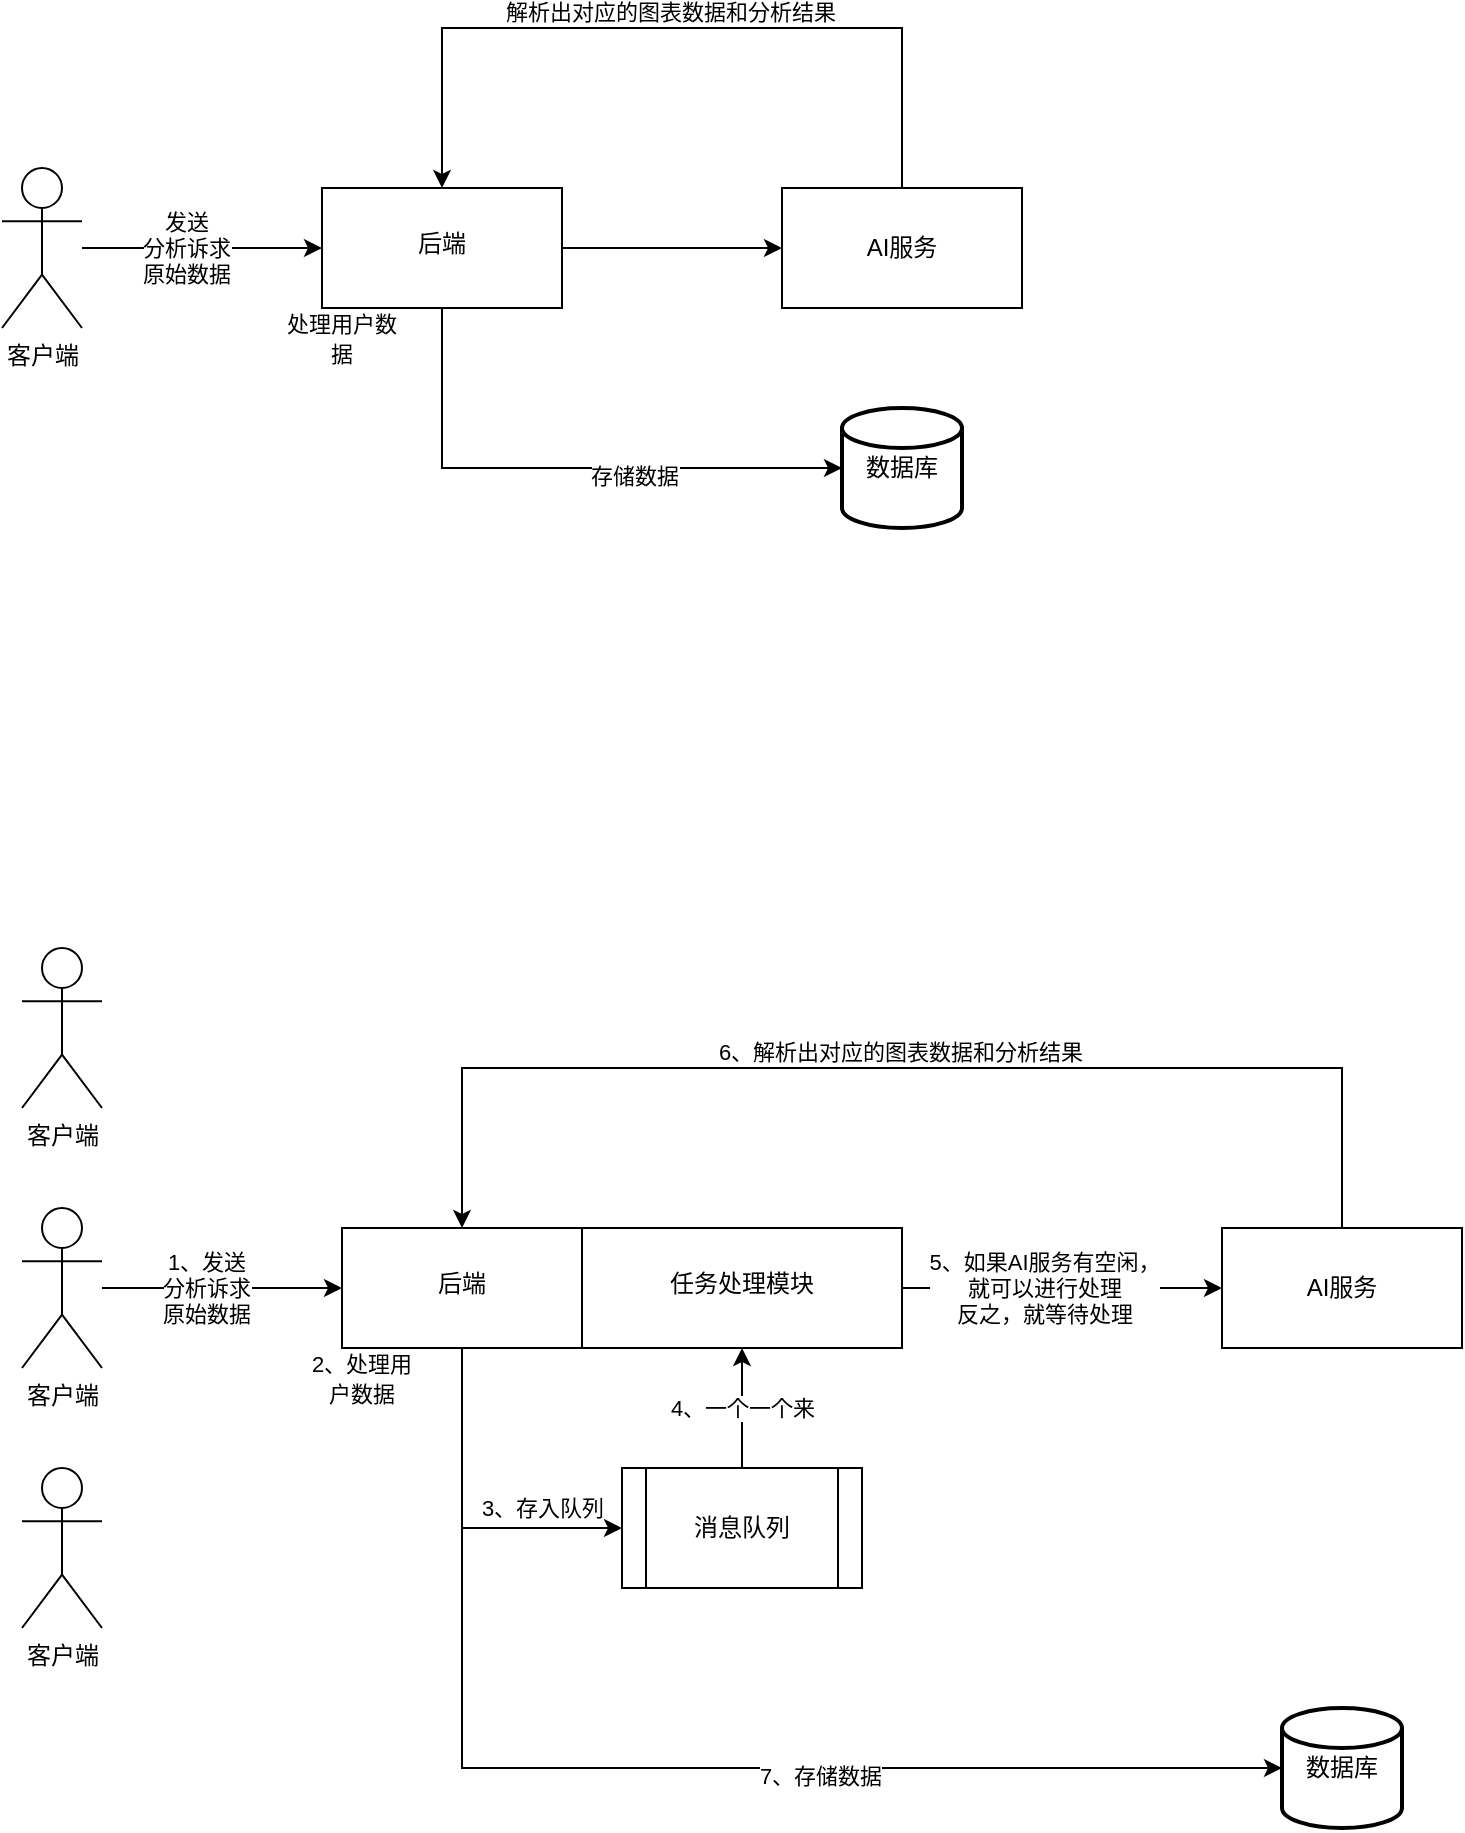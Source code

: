 <mxfile version="25.0.3">
  <diagram name="第 1 页" id="nH-KQN0EQKEcP5MQT_Ni">
    <mxGraphModel dx="1221" dy="733" grid="1" gridSize="10" guides="1" tooltips="1" connect="1" arrows="1" fold="1" page="1" pageScale="1" pageWidth="827" pageHeight="1169" math="0" shadow="0">
      <root>
        <mxCell id="0" />
        <mxCell id="1" parent="0" />
        <mxCell id="_MleX_J6byx4GUHRaYKY-10" value="" style="edgeStyle=orthogonalEdgeStyle;rounded=0;orthogonalLoop=1;jettySize=auto;html=1;" edge="1" parent="1" source="_MleX_J6byx4GUHRaYKY-2" target="_MleX_J6byx4GUHRaYKY-9">
          <mxGeometry relative="1" as="geometry" />
        </mxCell>
        <mxCell id="_MleX_J6byx4GUHRaYKY-12" value="发送&lt;div&gt;分析诉求&lt;div&gt;原始数据&lt;/div&gt;&lt;/div&gt;" style="edgeLabel;html=1;align=center;verticalAlign=middle;resizable=0;points=[];" vertex="1" connectable="0" parent="_MleX_J6byx4GUHRaYKY-10">
          <mxGeometry x="-0.143" relative="1" as="geometry">
            <mxPoint as="offset" />
          </mxGeometry>
        </mxCell>
        <mxCell id="_MleX_J6byx4GUHRaYKY-2" value="客户端" style="shape=umlActor;verticalLabelPosition=bottom;verticalAlign=top;html=1;outlineConnect=0;" vertex="1" parent="1">
          <mxGeometry x="70" y="220" width="40" height="80" as="geometry" />
        </mxCell>
        <mxCell id="_MleX_J6byx4GUHRaYKY-6" value="数据库" style="strokeWidth=2;html=1;shape=mxgraph.flowchart.database;whiteSpace=wrap;" vertex="1" parent="1">
          <mxGeometry x="490" y="340" width="60" height="60" as="geometry" />
        </mxCell>
        <mxCell id="_MleX_J6byx4GUHRaYKY-14" style="edgeStyle=orthogonalEdgeStyle;rounded=0;orthogonalLoop=1;jettySize=auto;html=1;exitX=0.5;exitY=0;exitDx=0;exitDy=0;entryX=0.5;entryY=0;entryDx=0;entryDy=0;" edge="1" parent="1" source="_MleX_J6byx4GUHRaYKY-7" target="_MleX_J6byx4GUHRaYKY-9">
          <mxGeometry relative="1" as="geometry">
            <Array as="points">
              <mxPoint x="520" y="150" />
              <mxPoint x="290" y="150" />
            </Array>
          </mxGeometry>
        </mxCell>
        <mxCell id="_MleX_J6byx4GUHRaYKY-15" value="解析出对应的图表数据和分析结果" style="edgeLabel;html=1;align=center;verticalAlign=middle;resizable=0;points=[];" vertex="1" connectable="0" parent="_MleX_J6byx4GUHRaYKY-14">
          <mxGeometry x="0.005" y="-8" relative="1" as="geometry">
            <mxPoint as="offset" />
          </mxGeometry>
        </mxCell>
        <mxCell id="_MleX_J6byx4GUHRaYKY-7" value="AI服务" style="rounded=0;whiteSpace=wrap;html=1;" vertex="1" parent="1">
          <mxGeometry x="460" y="230" width="120" height="60" as="geometry" />
        </mxCell>
        <mxCell id="_MleX_J6byx4GUHRaYKY-11" style="edgeStyle=orthogonalEdgeStyle;rounded=0;orthogonalLoop=1;jettySize=auto;html=1;exitX=1;exitY=0.5;exitDx=0;exitDy=0;" edge="1" parent="1" source="_MleX_J6byx4GUHRaYKY-9" target="_MleX_J6byx4GUHRaYKY-7">
          <mxGeometry relative="1" as="geometry" />
        </mxCell>
        <mxCell id="_MleX_J6byx4GUHRaYKY-9" value="&lt;div&gt;&lt;br&gt;&lt;/div&gt;后端" style="whiteSpace=wrap;html=1;verticalAlign=top;" vertex="1" parent="1">
          <mxGeometry x="230" y="230" width="120" height="60" as="geometry" />
        </mxCell>
        <mxCell id="_MleX_J6byx4GUHRaYKY-16" style="edgeStyle=orthogonalEdgeStyle;rounded=0;orthogonalLoop=1;jettySize=auto;html=1;exitX=0.5;exitY=1;exitDx=0;exitDy=0;entryX=0;entryY=0.5;entryDx=0;entryDy=0;entryPerimeter=0;" edge="1" parent="1" source="_MleX_J6byx4GUHRaYKY-9" target="_MleX_J6byx4GUHRaYKY-6">
          <mxGeometry relative="1" as="geometry" />
        </mxCell>
        <mxCell id="_MleX_J6byx4GUHRaYKY-17" value="存储数据" style="edgeLabel;html=1;align=center;verticalAlign=middle;resizable=0;points=[];" vertex="1" connectable="0" parent="_MleX_J6byx4GUHRaYKY-16">
          <mxGeometry x="0.254" y="-4" relative="1" as="geometry">
            <mxPoint as="offset" />
          </mxGeometry>
        </mxCell>
        <mxCell id="_MleX_J6byx4GUHRaYKY-18" value="&lt;span style=&quot;font-size: 11px; text-wrap-mode: nowrap; background-color: rgb(255, 255, 255);&quot;&gt;处理用户数据&lt;/span&gt;" style="text;html=1;align=center;verticalAlign=middle;whiteSpace=wrap;rounded=0;" vertex="1" parent="1">
          <mxGeometry x="210" y="290" width="60" height="30" as="geometry" />
        </mxCell>
        <mxCell id="_MleX_J6byx4GUHRaYKY-19" value="" style="edgeStyle=orthogonalEdgeStyle;rounded=0;orthogonalLoop=1;jettySize=auto;html=1;" edge="1" parent="1" source="_MleX_J6byx4GUHRaYKY-21" target="_MleX_J6byx4GUHRaYKY-27">
          <mxGeometry relative="1" as="geometry" />
        </mxCell>
        <mxCell id="_MleX_J6byx4GUHRaYKY-20" value="1、发送&lt;div&gt;分析诉求&lt;div&gt;原始数据&lt;/div&gt;&lt;/div&gt;" style="edgeLabel;html=1;align=center;verticalAlign=middle;resizable=0;points=[];" vertex="1" connectable="0" parent="_MleX_J6byx4GUHRaYKY-19">
          <mxGeometry x="-0.143" relative="1" as="geometry">
            <mxPoint as="offset" />
          </mxGeometry>
        </mxCell>
        <mxCell id="_MleX_J6byx4GUHRaYKY-21" value="客户端" style="shape=umlActor;verticalLabelPosition=bottom;verticalAlign=top;html=1;outlineConnect=0;" vertex="1" parent="1">
          <mxGeometry x="80" y="740" width="40" height="80" as="geometry" />
        </mxCell>
        <mxCell id="_MleX_J6byx4GUHRaYKY-22" value="数据库" style="strokeWidth=2;html=1;shape=mxgraph.flowchart.database;whiteSpace=wrap;" vertex="1" parent="1">
          <mxGeometry x="710" y="990" width="60" height="60" as="geometry" />
        </mxCell>
        <mxCell id="_MleX_J6byx4GUHRaYKY-23" style="edgeStyle=orthogonalEdgeStyle;rounded=0;orthogonalLoop=1;jettySize=auto;html=1;exitX=0.5;exitY=0;exitDx=0;exitDy=0;entryX=0.5;entryY=0;entryDx=0;entryDy=0;" edge="1" parent="1" source="_MleX_J6byx4GUHRaYKY-25" target="_MleX_J6byx4GUHRaYKY-27">
          <mxGeometry relative="1" as="geometry">
            <Array as="points">
              <mxPoint x="740" y="670" />
              <mxPoint x="300" y="670" />
            </Array>
          </mxGeometry>
        </mxCell>
        <mxCell id="_MleX_J6byx4GUHRaYKY-24" value="6、解析出对应的图表数据和分析结果" style="edgeLabel;html=1;align=center;verticalAlign=middle;resizable=0;points=[];" vertex="1" connectable="0" parent="_MleX_J6byx4GUHRaYKY-23">
          <mxGeometry x="0.005" y="-8" relative="1" as="geometry">
            <mxPoint as="offset" />
          </mxGeometry>
        </mxCell>
        <mxCell id="_MleX_J6byx4GUHRaYKY-25" value="AI服务" style="rounded=0;whiteSpace=wrap;html=1;" vertex="1" parent="1">
          <mxGeometry x="680" y="750" width="120" height="60" as="geometry" />
        </mxCell>
        <mxCell id="_MleX_J6byx4GUHRaYKY-36" style="edgeStyle=orthogonalEdgeStyle;rounded=0;orthogonalLoop=1;jettySize=auto;html=1;exitX=0.5;exitY=1;exitDx=0;exitDy=0;entryX=0;entryY=0.5;entryDx=0;entryDy=0;" edge="1" parent="1" source="_MleX_J6byx4GUHRaYKY-27" target="_MleX_J6byx4GUHRaYKY-33">
          <mxGeometry relative="1" as="geometry" />
        </mxCell>
        <mxCell id="_MleX_J6byx4GUHRaYKY-38" value="3、存入队列" style="edgeLabel;html=1;align=center;verticalAlign=middle;resizable=0;points=[];" vertex="1" connectable="0" parent="_MleX_J6byx4GUHRaYKY-36">
          <mxGeometry x="0.653" y="2" relative="1" as="geometry">
            <mxPoint x="-11" y="-8" as="offset" />
          </mxGeometry>
        </mxCell>
        <mxCell id="_MleX_J6byx4GUHRaYKY-27" value="&lt;div&gt;&lt;br&gt;&lt;/div&gt;后端" style="whiteSpace=wrap;html=1;verticalAlign=top;" vertex="1" parent="1">
          <mxGeometry x="240" y="750" width="120" height="60" as="geometry" />
        </mxCell>
        <mxCell id="_MleX_J6byx4GUHRaYKY-28" style="edgeStyle=orthogonalEdgeStyle;rounded=0;orthogonalLoop=1;jettySize=auto;html=1;exitX=0.5;exitY=1;exitDx=0;exitDy=0;entryX=0;entryY=0.5;entryDx=0;entryDy=0;entryPerimeter=0;" edge="1" parent="1" source="_MleX_J6byx4GUHRaYKY-27" target="_MleX_J6byx4GUHRaYKY-22">
          <mxGeometry relative="1" as="geometry" />
        </mxCell>
        <mxCell id="_MleX_J6byx4GUHRaYKY-29" value="7、存储数据" style="edgeLabel;html=1;align=center;verticalAlign=middle;resizable=0;points=[];" vertex="1" connectable="0" parent="_MleX_J6byx4GUHRaYKY-28">
          <mxGeometry x="0.254" y="-4" relative="1" as="geometry">
            <mxPoint as="offset" />
          </mxGeometry>
        </mxCell>
        <mxCell id="_MleX_J6byx4GUHRaYKY-30" value="&lt;span style=&quot;font-size: 11px; text-wrap-mode: nowrap; background-color: rgb(255, 255, 255);&quot;&gt;2、处理用户数据&lt;/span&gt;" style="text;html=1;align=center;verticalAlign=middle;whiteSpace=wrap;rounded=0;" vertex="1" parent="1">
          <mxGeometry x="220" y="810" width="60" height="30" as="geometry" />
        </mxCell>
        <mxCell id="_MleX_J6byx4GUHRaYKY-31" value="客户端" style="shape=umlActor;verticalLabelPosition=bottom;verticalAlign=top;html=1;outlineConnect=0;" vertex="1" parent="1">
          <mxGeometry x="80" y="610" width="40" height="80" as="geometry" />
        </mxCell>
        <mxCell id="_MleX_J6byx4GUHRaYKY-32" value="客户端" style="shape=umlActor;verticalLabelPosition=bottom;verticalAlign=top;html=1;outlineConnect=0;" vertex="1" parent="1">
          <mxGeometry x="80" y="870" width="40" height="80" as="geometry" />
        </mxCell>
        <mxCell id="_MleX_J6byx4GUHRaYKY-37" style="edgeStyle=orthogonalEdgeStyle;rounded=0;orthogonalLoop=1;jettySize=auto;html=1;exitX=0.5;exitY=0;exitDx=0;exitDy=0;entryX=0.5;entryY=1;entryDx=0;entryDy=0;" edge="1" parent="1" source="_MleX_J6byx4GUHRaYKY-33" target="_MleX_J6byx4GUHRaYKY-34">
          <mxGeometry relative="1" as="geometry" />
        </mxCell>
        <mxCell id="_MleX_J6byx4GUHRaYKY-39" value="4、一个一个来" style="edgeLabel;html=1;align=center;verticalAlign=middle;resizable=0;points=[];" vertex="1" connectable="0" parent="_MleX_J6byx4GUHRaYKY-37">
          <mxGeometry x="0.015" relative="1" as="geometry">
            <mxPoint as="offset" />
          </mxGeometry>
        </mxCell>
        <mxCell id="_MleX_J6byx4GUHRaYKY-33" value="消息队列" style="shape=process;whiteSpace=wrap;html=1;backgroundOutline=1;" vertex="1" parent="1">
          <mxGeometry x="380" y="870" width="120" height="60" as="geometry" />
        </mxCell>
        <mxCell id="_MleX_J6byx4GUHRaYKY-35" style="edgeStyle=orthogonalEdgeStyle;rounded=0;orthogonalLoop=1;jettySize=auto;html=1;exitX=1;exitY=0.5;exitDx=0;exitDy=0;entryX=0;entryY=0.5;entryDx=0;entryDy=0;" edge="1" parent="1" source="_MleX_J6byx4GUHRaYKY-34" target="_MleX_J6byx4GUHRaYKY-25">
          <mxGeometry relative="1" as="geometry" />
        </mxCell>
        <mxCell id="_MleX_J6byx4GUHRaYKY-40" value="5、如果AI服务有空闲，&lt;div&gt;就可以进行处理&lt;div&gt;反之，就等待处理&lt;/div&gt;&lt;/div&gt;" style="edgeLabel;html=1;align=center;verticalAlign=middle;resizable=0;points=[];" vertex="1" connectable="0" parent="_MleX_J6byx4GUHRaYKY-35">
          <mxGeometry x="-0.114" relative="1" as="geometry">
            <mxPoint as="offset" />
          </mxGeometry>
        </mxCell>
        <mxCell id="_MleX_J6byx4GUHRaYKY-34" value="&lt;div&gt;&lt;br&gt;&lt;/div&gt;&lt;div&gt;任务处理模块&lt;/div&gt;" style="whiteSpace=wrap;html=1;verticalAlign=top;" vertex="1" parent="1">
          <mxGeometry x="360" y="750" width="160" height="60" as="geometry" />
        </mxCell>
      </root>
    </mxGraphModel>
  </diagram>
</mxfile>

